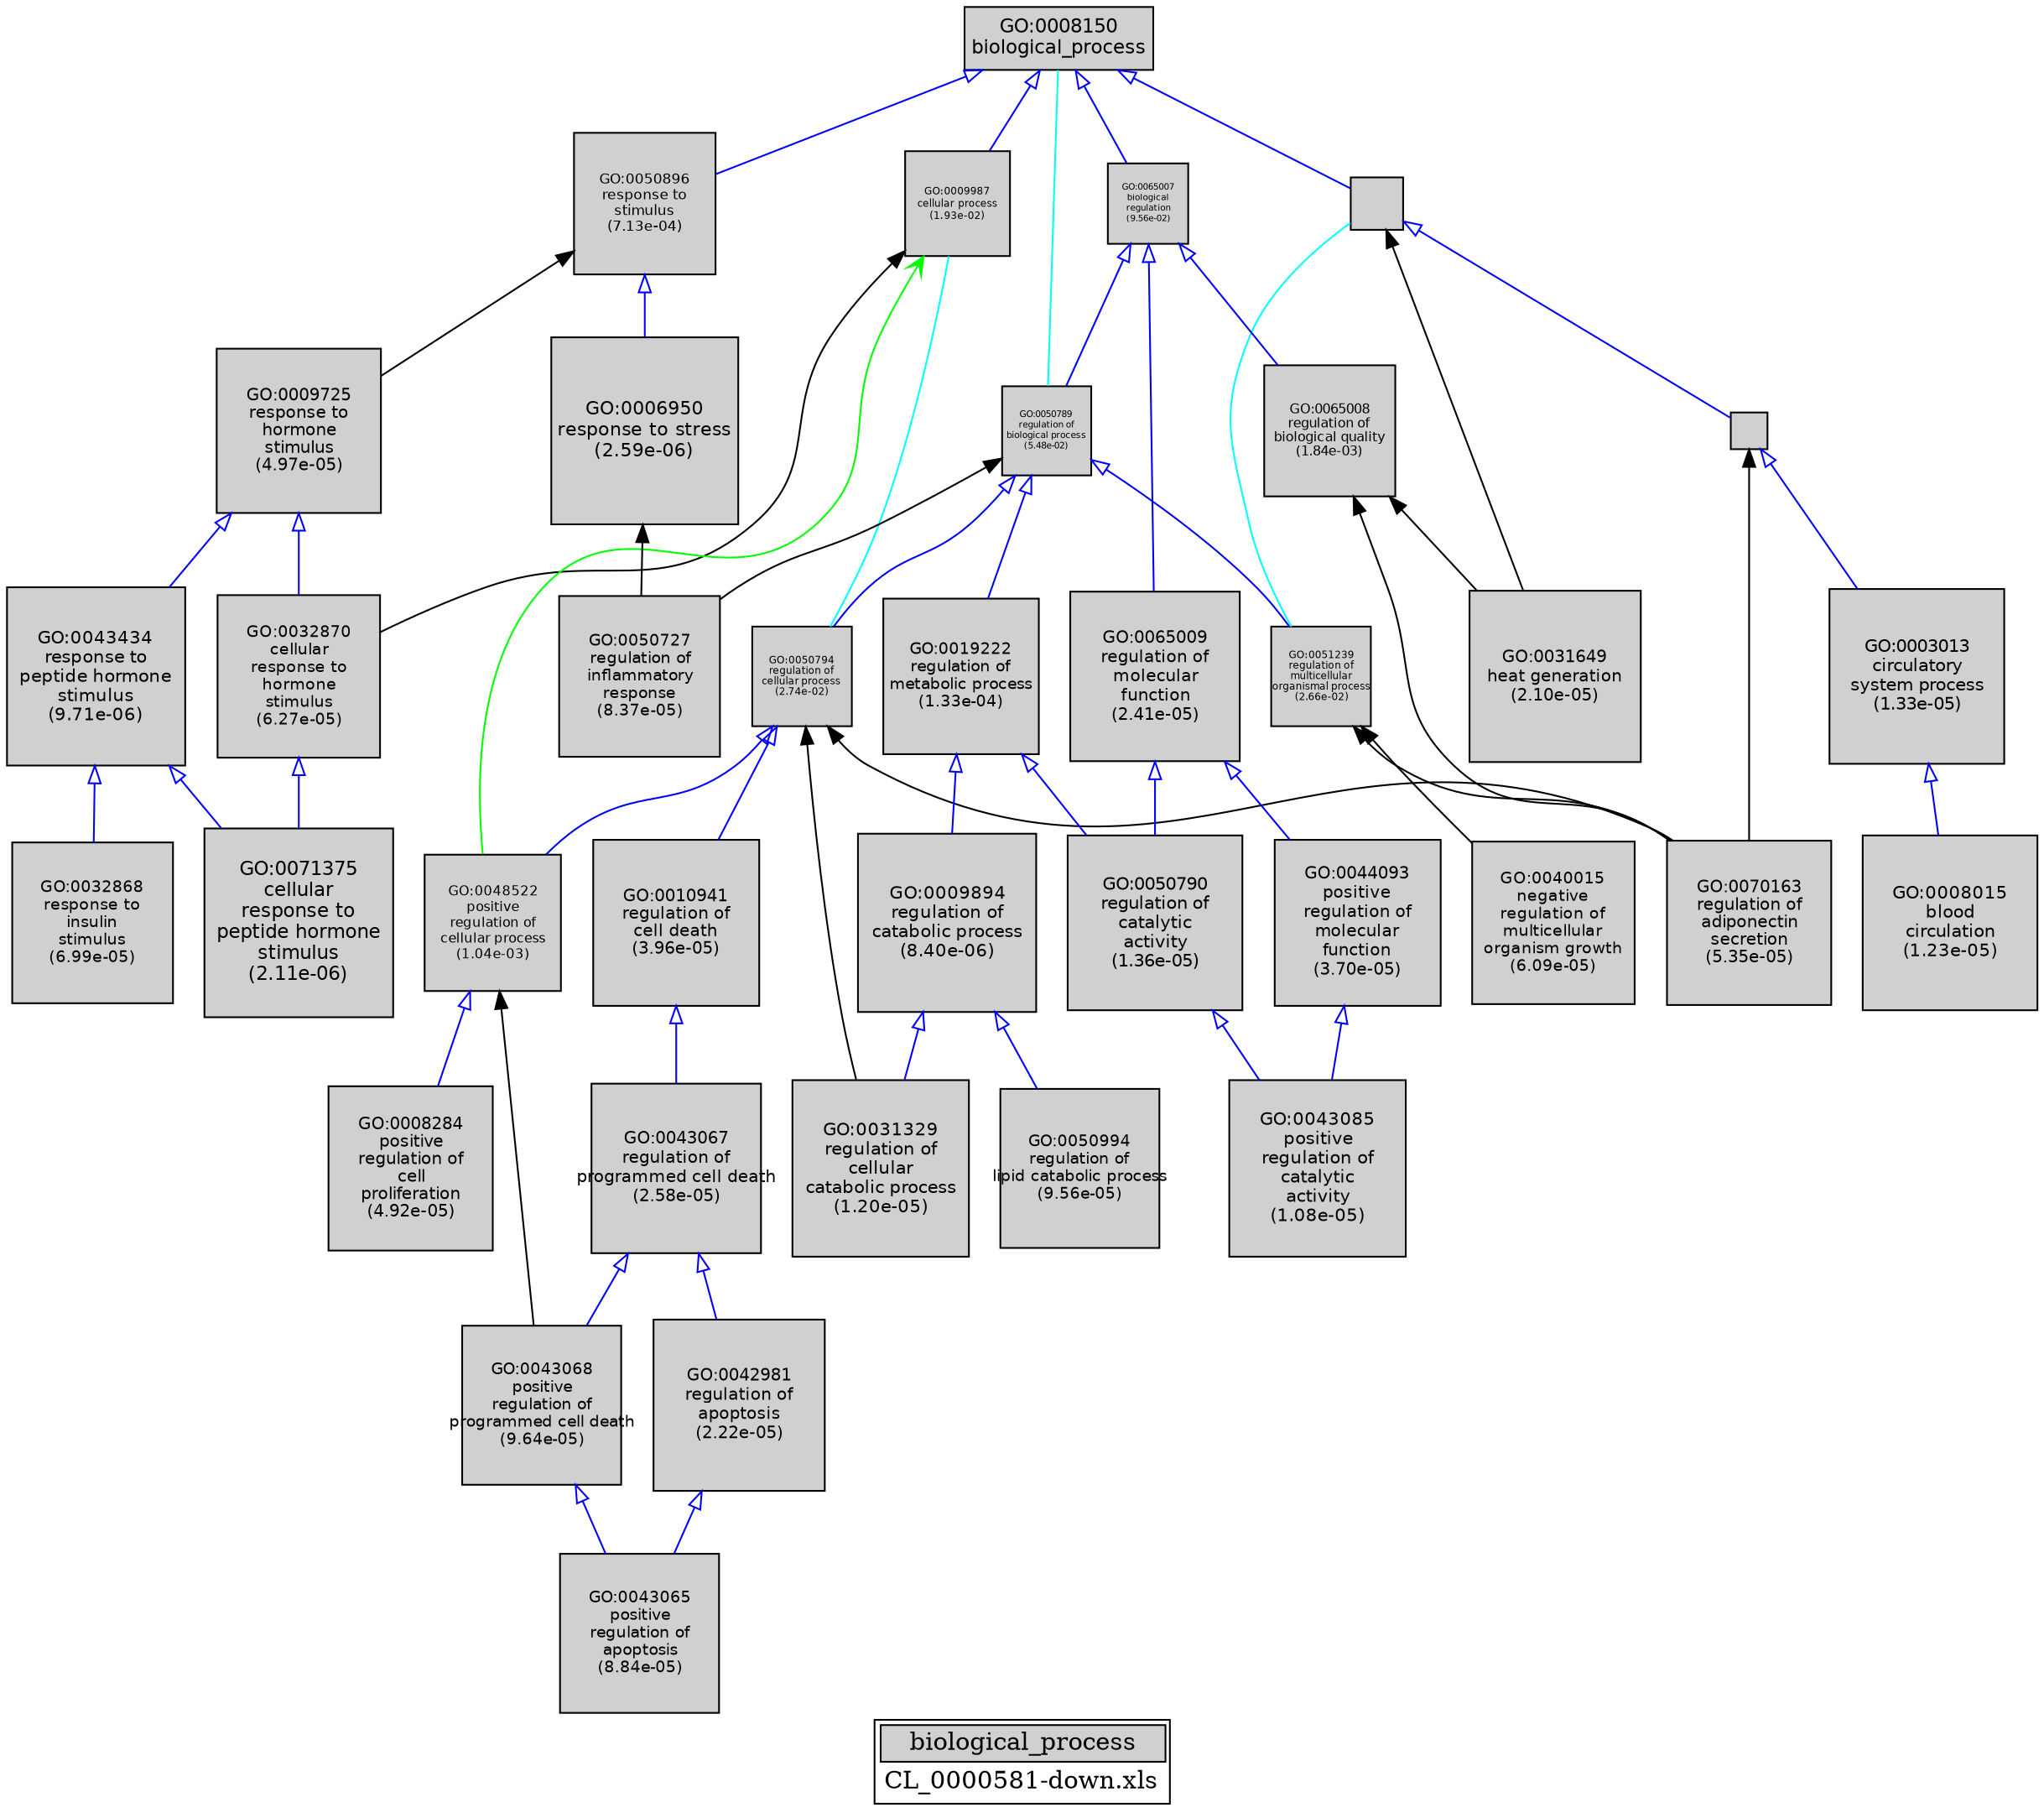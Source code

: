 digraph "biological_process" {
graph [ bgcolor = "#FFFFFF", label = <<TABLE COLOR="black" BGCOLOR="white"><TR><TD COLSPAN="2" BGCOLOR="#D0D0D0"><FONT COLOR="black">biological_process</FONT></TD></TR><TR><TD BORDER="0">CL_0000581-down.xls</TD></TR></TABLE>> ];
node [ fontname = "Helvetica" ];

subgraph "nodes" {

node [ style = "filled", fixedsize = "true", width = 1, shape = "box", fontsize = 9, fillcolor = "#D0D0D0", fontcolor = "black", color = "black" ];

"GO:0009987" [ URL = "#GO:0009987", label = <<TABLE BORDER="0"><TR><TD>GO:0009987<BR/>cellular process<BR/>(1.93e-02)</TD></TR></TABLE>>, width = 0.828446131837, shape = "box", fontsize = 5.96481214923, height = 0.828446131837 ];
"GO:0006950" [ URL = "#GO:0006950", label = <<TABLE BORDER="0"><TR><TD>GO:0006950<BR/>response to stress<BR/>(2.59e-06)</TD></TR></TABLE>>, width = 1.48830026646, shape = "box", fontsize = 10.7157619185, height = 1.48830026646 ];
"GO:0043085" [ URL = "#GO:0043085", label = <<TABLE BORDER="0"><TR><TD>GO:0043085<BR/>positive<BR/>regulation of<BR/>catalytic<BR/>activity<BR/>(1.08e-05)</TD></TR></TABLE>>, width = 1.4035410409, shape = "box", fontsize = 10.1054954945, height = 1.4035410409 ];
"GO:0032870" [ URL = "#GO:0032870", label = <<TABLE BORDER="0"><TR><TD>GO:0032870<BR/>cellular<BR/>response to<BR/>hormone<BR/>stimulus<BR/>(6.27e-05)</TD></TR></TABLE>>, width = 1.29181510194, shape = "box", fontsize = 9.30106873397, height = 1.29181510194 ];
"GO:0044093" [ URL = "#GO:0044093", label = <<TABLE BORDER="0"><TR><TD>GO:0044093<BR/>positive<BR/>regulation of<BR/>molecular<BR/>function<BR/>(3.70e-05)</TD></TR></TABLE>>, width = 1.32633851386, shape = "box", fontsize = 9.54963729982, height = 1.32633851386 ];
"GO:0043065" [ URL = "#GO:0043065", label = <<TABLE BORDER="0"><TR><TD>GO:0043065<BR/>positive<BR/>regulation of<BR/>apoptosis<BR/>(8.84e-05)</TD></TR></TABLE>>, width = 1.26878900432, shape = "box", fontsize = 9.13528083109, height = 1.26878900432 ];
"GO:0050727" [ URL = "#GO:0050727", label = <<TABLE BORDER="0"><TR><TD>GO:0050727<BR/>regulation of<BR/>inflammatory<BR/>response<BR/>(8.37e-05)</TD></TR></TABLE>>, width = 1.27252095156, shape = "box", fontsize = 9.16215085124, height = 1.27252095156 ];
"GO:0008015" [ URL = "#GO:0008015", label = <<TABLE BORDER="0"><TR><TD>GO:0008015<BR/>blood<BR/>circulation<BR/>(1.23e-05)</TD></TR></TABLE>>, width = 1.39576832517, shape = "box", fontsize = 10.0495319412, height = 1.39576832517 ];
"GO:0071375" [ URL = "#GO:0071375", label = <<TABLE BORDER="0"><TR><TD>GO:0071375<BR/>cellular<BR/>response to<BR/>peptide hormone<BR/>stimulus<BR/>(2.11e-06)</TD></TR></TABLE>>, width = 1.5, shape = "box", fontsize = 10.8, height = 1.5 ];
"GO:0051239" [ URL = "#GO:0051239", label = <<TABLE BORDER="0"><TR><TD>GO:0051239<BR/>regulation of<BR/>multicellular<BR/>organismal process<BR/>(2.66e-02)</TD></TR></TABLE>>, width = 0.794895879347, shape = "box", fontsize = 5.7232503313, height = 0.794895879347 ];
"GO:0050994" [ URL = "#GO:0050994", label = <<TABLE BORDER="0"><TR><TD>GO:0050994<BR/>regulation of<BR/>lipid catabolic process<BR/>(9.56e-05)</TD></TR></TABLE>>, width = 1.26349984619, shape = "box", fontsize = 9.0971988926, height = 1.26349984619 ];
"GO:0042981" [ URL = "#GO:0042981", label = <<TABLE BORDER="0"><TR><TD>GO:0042981<BR/>regulation of<BR/>apoptosis<BR/>(2.22e-05)</TD></TR></TABLE>>, width = 1.35888833055, shape = "box", fontsize = 9.78399597996, height = 1.35888833055 ];
"GO:0008150" [ URL = "#GO:0008150", label = <<TABLE BORDER="0"><TR><TD>GO:0008150<BR/>biological_process</TD></TR></TABLE>>, width = 1.5, shape = "box", fontsize = 10.8 ];
"GO:0050794" [ URL = "#GO:0050794", label = <<TABLE BORDER="0"><TR><TD>GO:0050794<BR/>regulation of<BR/>cellular process<BR/>(2.74e-02)</TD></TR></TABLE>>, width = 0.791725063967, shape = "box", fontsize = 5.70042046056, height = 0.791725063967 ];
"GO:0031329" [ URL = "#GO:0031329", label = <<TABLE BORDER="0"><TR><TD>GO:0031329<BR/>regulation of<BR/>cellular<BR/>catabolic process<BR/>(1.20e-05)</TD></TR></TABLE>>, width = 1.39708286293, shape = "box", fontsize = 10.0589966131, height = 1.39708286293 ];
"GO:0043067" [ URL = "#GO:0043067", label = <<TABLE BORDER="0"><TR><TD>GO:0043067<BR/>regulation of<BR/>programmed cell death<BR/>(2.58e-05)</TD></TR></TABLE>>, width = 1.34954793642, shape = "box", fontsize = 9.71674514224, height = 1.34954793642 ];
"GO:0050790" [ URL = "#GO:0050790", label = <<TABLE BORDER="0"><TR><TD>GO:0050790<BR/>regulation of<BR/>catalytic<BR/>activity<BR/>(1.36e-05)</TD></TR></TABLE>>, width = 1.389544332, shape = "box", fontsize = 10.0047191904, height = 1.389544332 ];
"GO:0009894" [ URL = "#GO:0009894", label = <<TABLE BORDER="0"><TR><TD>GO:0009894<BR/>regulation of<BR/>catabolic process<BR/>(8.40e-06)</TD></TR></TABLE>>, width = 1.41888624396, shape = "box", fontsize = 10.2159809565, height = 1.41888624396 ];
"GO:0040015" [ URL = "#GO:0040015", label = <<TABLE BORDER="0"><TR><TD>GO:0040015<BR/>negative<BR/>regulation of<BR/>multicellular<BR/>organism growth<BR/>(6.09e-05)</TD></TR></TABLE>>, width = 1.29370522463, shape = "box", fontsize = 9.31467761733, height = 1.29370522463 ];
"GO:0050789" [ URL = "#GO:0050789", label = <<TABLE BORDER="0"><TR><TD>GO:0050789<BR/>regulation of<BR/>biological process<BR/>(5.48e-02)</TD></TR></TABLE>>, width = 0.712609866951, shape = "box", fontsize = 5.13079104205, height = 0.712609866951 ];
"GO:0003008" [ URL = "#GO:0003008", label = "", width = 0.293235240417, shape = "box", height = 0.293235240417 ];
"GO:0019222" [ URL = "#GO:0019222", label = <<TABLE BORDER="0"><TR><TD>GO:0019222<BR/>regulation of<BR/>metabolic process<BR/>(1.33e-04)</TD></TR></TABLE>>, width = 1.24098530323, shape = "box", fontsize = 8.93509418322, height = 1.24098530323 ];
"GO:0048522" [ URL = "#GO:0048522", label = <<TABLE BORDER="0"><TR><TD>GO:0048522<BR/>positive<BR/>regulation of<BR/>cellular process<BR/>(1.04e-03)</TD></TR></TABLE>>, width = 1.08983436955, shape = "box", fontsize = 7.84680746074, height = 1.08983436955 ];
"GO:0070163" [ URL = "#GO:0070163", label = <<TABLE BORDER="0"><TR><TD>GO:0070163<BR/>regulation of<BR/>adiponectin<BR/>secretion<BR/>(5.35e-05)</TD></TR></TABLE>>, width = 1.30234335611, shape = "box", fontsize = 9.37687216396, height = 1.30234335611 ];
"GO:0032868" [ URL = "#GO:0032868", label = <<TABLE BORDER="0"><TR><TD>GO:0032868<BR/>response to<BR/>insulin<BR/>stimulus<BR/>(6.99e-05)</TD></TR></TABLE>>, width = 1.28456121285, shape = "box", fontsize = 9.24884073254, height = 1.28456121285 ];
"GO:0043434" [ URL = "#GO:0043434", label = <<TABLE BORDER="0"><TR><TD>GO:0043434<BR/>response to<BR/>peptide hormone<BR/>stimulus<BR/>(9.71e-06)</TD></TR></TABLE>>, width = 1.41014464298, shape = "box", fontsize = 10.1530414295, height = 1.41014464298 ];
"GO:0009725" [ URL = "#GO:0009725", label = <<TABLE BORDER="0"><TR><TD>GO:0009725<BR/>response to<BR/>hormone<BR/>stimulus<BR/>(4.97e-05)</TD></TR></TABLE>>, width = 1.30715775097, shape = "box", fontsize = 9.41153580701, height = 1.30715775097 ];
"GO:0043068" [ URL = "#GO:0043068", label = <<TABLE BORDER="0"><TR><TD>GO:0043068<BR/>positive<BR/>regulation of<BR/>programmed cell death<BR/>(9.64e-05)</TD></TR></TABLE>>, width = 1.26296202806, shape = "box", fontsize = 9.093326602, height = 1.26296202806 ];
"GO:0065008" [ URL = "#GO:0065008", label = <<TABLE BORDER="0"><TR><TD>GO:0065008<BR/>regulation of<BR/>biological quality<BR/>(1.84e-03)</TD></TR></TABLE>>, width = 1.04372544555, shape = "box", fontsize = 7.51482320795, height = 1.04372544555 ];
"GO:0010941" [ URL = "#GO:0010941", label = <<TABLE BORDER="0"><TR><TD>GO:0010941<BR/>regulation of<BR/>cell death<BR/>(3.96e-05)</TD></TR></TABLE>>, width = 1.32195874228, shape = "box", fontsize = 9.51810294439, height = 1.32195874228 ];
"GO:0003013" [ URL = "#GO:0003013", label = <<TABLE BORDER="0"><TR><TD>GO:0003013<BR/>circulatory<BR/>system process<BR/>(1.33e-05)</TD></TR></TABLE>>, width = 1.39068728042, shape = "box", fontsize = 10.012948419, height = 1.39068728042 ];
"GO:0065009" [ URL = "#GO:0065009", label = <<TABLE BORDER="0"><TR><TD>GO:0065009<BR/>regulation of<BR/>molecular<BR/>function<BR/>(2.41e-05)</TD></TR></TABLE>>, width = 1.35366358774, shape = "box", fontsize = 9.74637783175, height = 1.35366358774 ];
"GO:0032501" [ URL = "#GO:0032501", label = "", width = 0.412162335563, shape = "box", height = 0.412162335563 ];
"GO:0008284" [ URL = "#GO:0008284", label = <<TABLE BORDER="0"><TR><TD>GO:0008284<BR/>positive<BR/>regulation of<BR/>cell<BR/>proliferation<BR/>(4.92e-05)</TD></TR></TABLE>>, width = 1.30784755281, shape = "box", fontsize = 9.41650238025, height = 1.30784755281 ];
"GO:0050896" [ URL = "#GO:0050896", label = <<TABLE BORDER="0"><TR><TD>GO:0050896<BR/>response to<BR/>stimulus<BR/>(7.13e-04)</TD></TR></TABLE>>, width = 1.11896467694, shape = "box", fontsize = 8.05654567396, height = 1.11896467694 ];
"GO:0031649" [ URL = "#GO:0031649", label = <<TABLE BORDER="0"><TR><TD>GO:0031649<BR/>heat generation<BR/>(2.10e-05)</TD></TR></TABLE>>, width = 1.36240163356, shape = "box", fontsize = 9.80929176165, height = 1.36240163356 ];
"GO:0065007" [ URL = "#GO:0065007", label = <<TABLE BORDER="0"><TR><TD>GO:0065007<BR/>biological<BR/>regulation<BR/>(9.56e-02)</TD></TR></TABLE>>, width = 0.642185378294, shape = "box", fontsize = 5.0, height = 0.642185378294 ];
}
subgraph "edges" {


edge [ dir = "back", weight = 1 ];
subgraph "regulates" {


edge [ color = "cyan", arrowtail = "none" ];
subgraph "positive" {


edge [ color = "green", arrowtail = "vee" ];
"GO:0009987" -> "GO:0048522";
}
subgraph "negative" {


edge [ color = "red", arrowtail = "tee" ];
}
"GO:0032501" -> "GO:0051239";
"GO:0008150" -> "GO:0050789";
"GO:0009987" -> "GO:0050794";
}
subgraph "part_of" {


edge [ color = "purple", arrowtail = "diamond", weight = 2.5 ];
}
subgraph "is_a" {


edge [ color = "blue", arrowtail = "empty", weight = 5.0 ];
"GO:0003008" -> "GO:0003013";
"GO:0043067" -> "GO:0042981";
"GO:0043067" -> "GO:0043068";
"GO:0065007" -> "GO:0065008";
"GO:0032501" -> "GO:0003008";
"GO:0043068" -> "GO:0043065";
"GO:0050896" -> "GO:0006950";
"GO:0009725" -> "GO:0032870";
"GO:0065007" -> "GO:0050789";
"GO:0019222" -> "GO:0050790";
"GO:0044093" -> "GO:0043085";
"GO:0050789" -> "GO:0051239";
"GO:0009894" -> "GO:0050994";
"GO:0010941" -> "GO:0043067";
"GO:0050790" -> "GO:0043085";
"GO:0050794" -> "GO:0010941";
"GO:0065007" -> "GO:0065009";
"GO:0042981" -> "GO:0043065";
"GO:0008150" -> "GO:0009987";
"GO:0009894" -> "GO:0031329";
"GO:0065009" -> "GO:0044093";
"GO:0019222" -> "GO:0009894";
"GO:0050789" -> "GO:0050794";
"GO:0065009" -> "GO:0050790";
"GO:0043434" -> "GO:0071375";
"GO:0003013" -> "GO:0008015";
"GO:0050789" -> "GO:0019222";
"GO:0048522" -> "GO:0008284";
"GO:0008150" -> "GO:0032501";
"GO:0032870" -> "GO:0071375";
"GO:0008150" -> "GO:0050896";
"GO:0009725" -> "GO:0043434";
"GO:0043434" -> "GO:0032868";
"GO:0008150" -> "GO:0065007";
"GO:0050794" -> "GO:0048522";
}
"GO:0050789" -> "GO:0050727";
"GO:0065008" -> "GO:0070163";
"GO:0006950" -> "GO:0050727";
"GO:0050794" -> "GO:0031329";
"GO:0050794" -> "GO:0070163";
"GO:0065008" -> "GO:0031649";
"GO:0032501" -> "GO:0031649";
"GO:0051239" -> "GO:0070163";
"GO:0050896" -> "GO:0009725";
"GO:0003008" -> "GO:0070163";
"GO:0009987" -> "GO:0032870";
"GO:0048522" -> "GO:0043068";
"GO:0051239" -> "GO:0040015";
}
}
